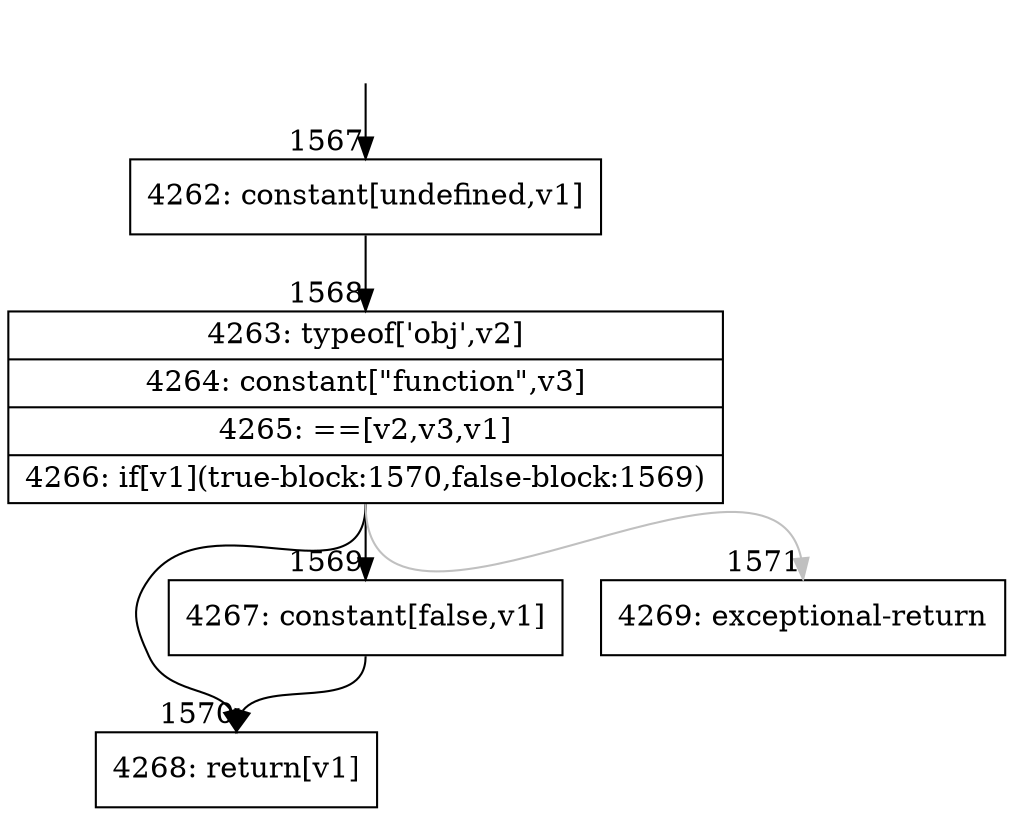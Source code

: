 digraph {
rankdir="TD"
BB_entry127[shape=none,label=""];
BB_entry127 -> BB1567 [tailport=s, headport=n, headlabel="    1567"]
BB1567 [shape=record label="{4262: constant[undefined,v1]}" ] 
BB1567 -> BB1568 [tailport=s, headport=n, headlabel="      1568"]
BB1568 [shape=record label="{4263: typeof['obj',v2]|4264: constant[\"function\",v3]|4265: ==[v2,v3,v1]|4266: if[v1](true-block:1570,false-block:1569)}" ] 
BB1568 -> BB1570 [tailport=s, headport=n, headlabel="      1570"]
BB1568 -> BB1569 [tailport=s, headport=n, headlabel="      1569"]
BB1568 -> BB1571 [tailport=s, headport=n, color=gray, headlabel="      1571"]
BB1569 [shape=record label="{4267: constant[false,v1]}" ] 
BB1569 -> BB1570 [tailport=s, headport=n]
BB1570 [shape=record label="{4268: return[v1]}" ] 
BB1571 [shape=record label="{4269: exceptional-return}" ] 
//#$~ 1277
}
